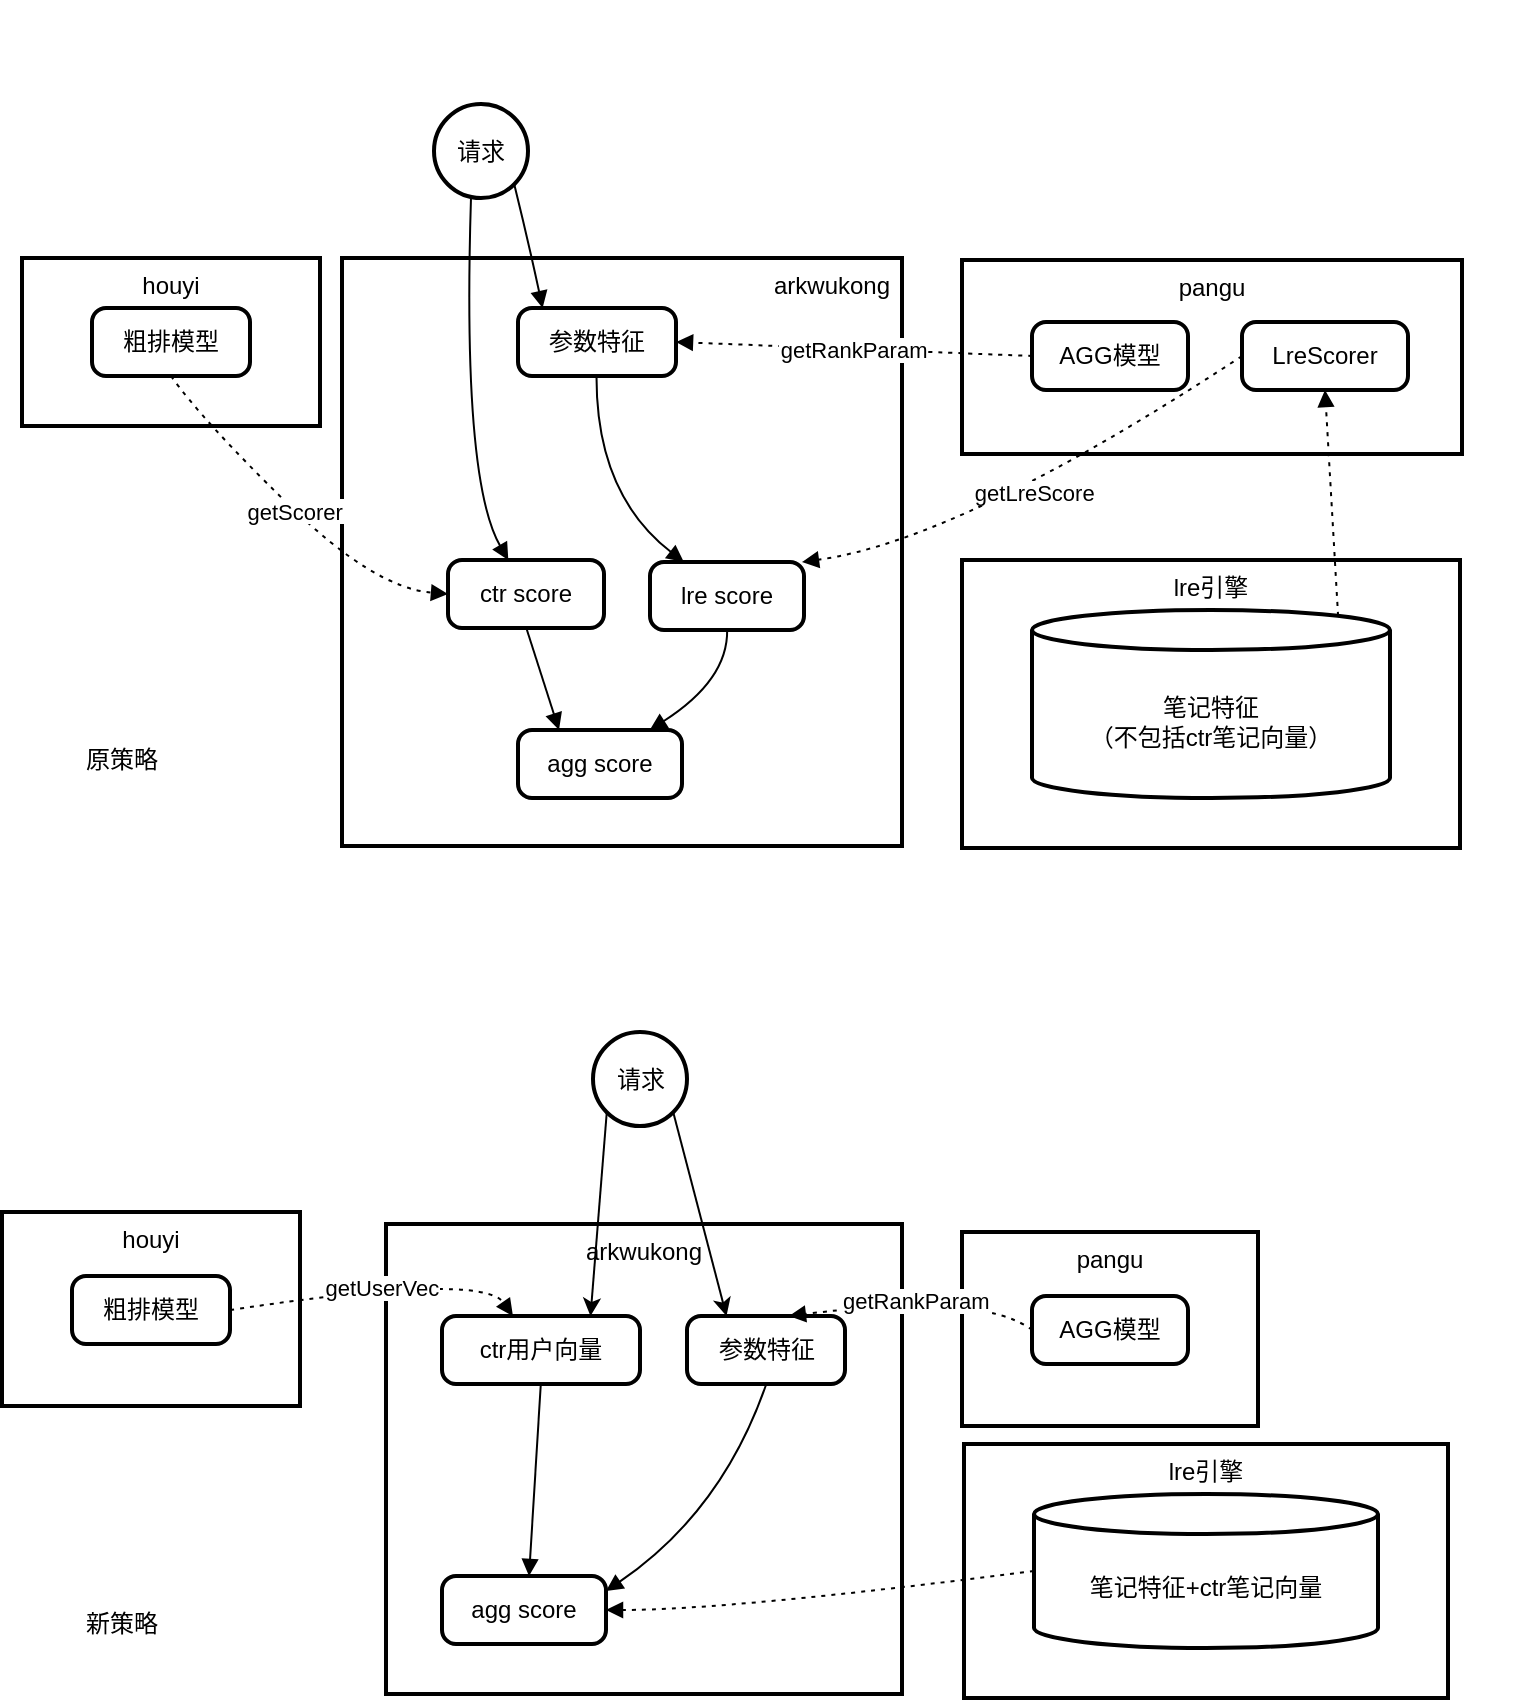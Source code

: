 <mxfile version="21.6.6" type="github">
  <diagram name="第 1 页" id="Y3rS6jlF4DCQzPHH1YYs">
    <mxGraphModel dx="1275" dy="801" grid="0" gridSize="10" guides="0" tooltips="1" connect="1" arrows="1" fold="1" page="0" pageScale="1" pageWidth="827" pageHeight="1169" math="0" shadow="0">
      <root>
        <mxCell id="0" />
        <mxCell id="1" parent="0" />
        <mxCell id="S99MwajducbPO6SArRKW-48" value="" style="group" vertex="1" connectable="0" parent="1">
          <mxGeometry x="100" y="250" width="751" height="424" as="geometry" />
        </mxCell>
        <mxCell id="S99MwajducbPO6SArRKW-9" value="agg score" style="rounded=1;absoluteArcSize=1;arcSize=14;whiteSpace=wrap;strokeWidth=2;" vertex="1" parent="S99MwajducbPO6SArRKW-48">
          <mxGeometry x="248" y="365" width="82" height="34" as="geometry" />
        </mxCell>
        <mxCell id="S99MwajducbPO6SArRKW-11" value="lre score" style="rounded=1;absoluteArcSize=1;arcSize=14;whiteSpace=wrap;strokeWidth=2;" vertex="1" parent="S99MwajducbPO6SArRKW-48">
          <mxGeometry x="314" y="281" width="77" height="34" as="geometry" />
        </mxCell>
        <mxCell id="S99MwajducbPO6SArRKW-12" value="参数特征" style="rounded=1;absoluteArcSize=1;arcSize=14;whiteSpace=wrap;strokeWidth=2;" vertex="1" parent="S99MwajducbPO6SArRKW-48">
          <mxGeometry x="248" y="154" width="79" height="34" as="geometry" />
        </mxCell>
        <mxCell id="S99MwajducbPO6SArRKW-16" value="" style="curved=1;startArrow=none;endArrow=block;exitX=0.502;exitY=0.991;entryX=-0.005;entryY=0.043;rounded=0;" edge="1" parent="S99MwajducbPO6SArRKW-48" target="S99MwajducbPO6SArRKW-9">
          <mxGeometry relative="1" as="geometry">
            <Array as="points">
              <mxPoint x="174" y="340" />
            </Array>
            <mxPoint x="174.175" y="315.0" as="sourcePoint" />
          </mxGeometry>
        </mxCell>
        <mxCell id="S99MwajducbPO6SArRKW-17" value="" style="curved=1;startArrow=none;endArrow=block;exitX=0.497;exitY=0.991;entryX=0.223;entryY=0.006;rounded=0;" edge="1" parent="S99MwajducbPO6SArRKW-48" source="S99MwajducbPO6SArRKW-12" target="S99MwajducbPO6SArRKW-11">
          <mxGeometry relative="1" as="geometry">
            <Array as="points">
              <mxPoint x="287" y="247" />
            </Array>
          </mxGeometry>
        </mxCell>
        <mxCell id="S99MwajducbPO6SArRKW-18" value="" style="curved=1;startArrow=none;endArrow=block;exitX=0.501;exitY=0.991;entryX=0.809;entryY=-0.009;rounded=0;" edge="1" parent="S99MwajducbPO6SArRKW-48" source="S99MwajducbPO6SArRKW-11" target="S99MwajducbPO6SArRKW-9">
          <mxGeometry relative="1" as="geometry">
            <Array as="points">
              <mxPoint x="353" y="340" />
            </Array>
          </mxGeometry>
        </mxCell>
        <mxCell id="S99MwajducbPO6SArRKW-30" value="                                                               arkwukong" style="whiteSpace=wrap;strokeWidth=2;verticalAlign=top;" vertex="1" parent="S99MwajducbPO6SArRKW-48">
          <mxGeometry x="160" y="129" width="280" height="294" as="geometry" />
        </mxCell>
        <mxCell id="S99MwajducbPO6SArRKW-31" value="agg score" style="rounded=1;absoluteArcSize=1;arcSize=14;whiteSpace=wrap;strokeWidth=2;" vertex="1" parent="S99MwajducbPO6SArRKW-48">
          <mxGeometry x="248" y="365" width="82" height="34" as="geometry" />
        </mxCell>
        <mxCell id="S99MwajducbPO6SArRKW-32" value="ctr score" style="rounded=1;absoluteArcSize=1;arcSize=14;whiteSpace=wrap;strokeWidth=2;" vertex="1" parent="S99MwajducbPO6SArRKW-48">
          <mxGeometry x="213" y="280" width="78" height="34" as="geometry" />
        </mxCell>
        <mxCell id="S99MwajducbPO6SArRKW-33" value="lre score" style="rounded=1;absoluteArcSize=1;arcSize=14;whiteSpace=wrap;strokeWidth=2;" vertex="1" parent="S99MwajducbPO6SArRKW-48">
          <mxGeometry x="314" y="281" width="77" height="34" as="geometry" />
        </mxCell>
        <mxCell id="S99MwajducbPO6SArRKW-34" value="参数特征" style="rounded=1;absoluteArcSize=1;arcSize=14;whiteSpace=wrap;strokeWidth=2;" vertex="1" parent="S99MwajducbPO6SArRKW-48">
          <mxGeometry x="248" y="154" width="79" height="34" as="geometry" />
        </mxCell>
        <mxCell id="S99MwajducbPO6SArRKW-35" value="请求" style="ellipse;aspect=fixed;strokeWidth=2;whiteSpace=wrap;" vertex="1" parent="S99MwajducbPO6SArRKW-48">
          <mxGeometry x="206" y="52" width="47" height="47" as="geometry" />
        </mxCell>
        <mxCell id="S99MwajducbPO6SArRKW-36" value="" style="curved=1;startArrow=none;endArrow=block;exitX=0.387;exitY=0.994;entryX=0.388;entryY=0.006;rounded=0;" edge="1" parent="S99MwajducbPO6SArRKW-48" source="S99MwajducbPO6SArRKW-35" target="S99MwajducbPO6SArRKW-32">
          <mxGeometry relative="1" as="geometry">
            <Array as="points">
              <mxPoint x="220" y="240" />
            </Array>
          </mxGeometry>
        </mxCell>
        <mxCell id="S99MwajducbPO6SArRKW-38" value="" style="curved=1;startArrow=none;endArrow=block;exitX=0.502;exitY=0.991;entryX=0.25;entryY=0;rounded=0;entryDx=0;entryDy=0;" edge="1" parent="S99MwajducbPO6SArRKW-48" source="S99MwajducbPO6SArRKW-32" target="S99MwajducbPO6SArRKW-31">
          <mxGeometry relative="1" as="geometry">
            <Array as="points" />
          </mxGeometry>
        </mxCell>
        <mxCell id="S99MwajducbPO6SArRKW-39" value="" style="curved=1;startArrow=none;endArrow=block;exitX=0.497;exitY=0.991;entryX=0.223;entryY=0.006;rounded=0;" edge="1" parent="S99MwajducbPO6SArRKW-48" source="S99MwajducbPO6SArRKW-34" target="S99MwajducbPO6SArRKW-33">
          <mxGeometry relative="1" as="geometry">
            <Array as="points">
              <mxPoint x="287" y="247" />
            </Array>
          </mxGeometry>
        </mxCell>
        <mxCell id="S99MwajducbPO6SArRKW-40" value="" style="curved=1;startArrow=none;endArrow=block;exitX=0.501;exitY=0.991;entryX=0.809;entryY=-0.009;rounded=0;" edge="1" parent="S99MwajducbPO6SArRKW-48" source="S99MwajducbPO6SArRKW-33" target="S99MwajducbPO6SArRKW-31">
          <mxGeometry relative="1" as="geometry">
            <Array as="points">
              <mxPoint x="353" y="340" />
            </Array>
          </mxGeometry>
        </mxCell>
        <mxCell id="S99MwajducbPO6SArRKW-45" value="" style="group" vertex="1" connectable="0" parent="S99MwajducbPO6SArRKW-48">
          <mxGeometry x="470" y="130" width="281" height="97" as="geometry" />
        </mxCell>
        <mxCell id="S99MwajducbPO6SArRKW-27" value="pangu" style="whiteSpace=wrap;strokeWidth=2;verticalAlign=top;" vertex="1" parent="S99MwajducbPO6SArRKW-45">
          <mxGeometry width="250" height="97" as="geometry" />
        </mxCell>
        <mxCell id="S99MwajducbPO6SArRKW-28" value="LreScorer" style="rounded=1;absoluteArcSize=1;arcSize=14;whiteSpace=wrap;strokeWidth=2;" vertex="1" parent="S99MwajducbPO6SArRKW-45">
          <mxGeometry x="140" y="31" width="83" height="34" as="geometry" />
        </mxCell>
        <mxCell id="S99MwajducbPO6SArRKW-29" value="AGG模型" style="rounded=1;absoluteArcSize=1;arcSize=14;whiteSpace=wrap;strokeWidth=2;" vertex="1" parent="S99MwajducbPO6SArRKW-45">
          <mxGeometry x="35" y="31" width="78" height="34" as="geometry" />
        </mxCell>
        <mxCell id="S99MwajducbPO6SArRKW-46" value="" style="group" vertex="1" connectable="0" parent="S99MwajducbPO6SArRKW-48">
          <mxGeometry x="470" y="280" width="249" height="144" as="geometry" />
        </mxCell>
        <mxCell id="S99MwajducbPO6SArRKW-23" value="lre引擎" style="whiteSpace=wrap;strokeWidth=2;verticalAlign=top;" vertex="1" parent="S99MwajducbPO6SArRKW-46">
          <mxGeometry width="249" height="144" as="geometry" />
        </mxCell>
        <mxCell id="S99MwajducbPO6SArRKW-24" value="笔记特征&#xa;（不包括ctr笔记向量）" style="shape=cylinder3;boundedLbl=1;backgroundOutline=1;size=10;strokeWidth=2;whiteSpace=wrap;" vertex="1" parent="S99MwajducbPO6SArRKW-46">
          <mxGeometry x="35" y="25" width="179" height="94" as="geometry" />
        </mxCell>
        <mxCell id="S99MwajducbPO6SArRKW-41" value="getLreScore" style="curved=1;dashed=1;dashPattern=2 3;startArrow=none;endArrow=block;entryX=0.981;entryY=0.006;rounded=0;exitX=0;exitY=0.5;exitDx=0;exitDy=0;" edge="1" parent="S99MwajducbPO6SArRKW-48" source="S99MwajducbPO6SArRKW-28" target="S99MwajducbPO6SArRKW-33">
          <mxGeometry x="-0.001" relative="1" as="geometry">
            <Array as="points">
              <mxPoint x="470" y="270" />
            </Array>
            <mxPoint x="660" y="250" as="sourcePoint" />
            <mxPoint as="offset" />
          </mxGeometry>
        </mxCell>
        <mxCell id="S99MwajducbPO6SArRKW-42" value="getRankParam" style="curved=1;dashed=1;dashPattern=2 3;startArrow=none;endArrow=block;exitX=0;exitY=0.5;entryX=1;entryY=0.5;rounded=0;exitDx=0;exitDy=0;entryDx=0;entryDy=0;" edge="1" parent="S99MwajducbPO6SArRKW-48" source="S99MwajducbPO6SArRKW-29" target="S99MwajducbPO6SArRKW-34">
          <mxGeometry relative="1" as="geometry">
            <Array as="points" />
          </mxGeometry>
        </mxCell>
        <mxCell id="S99MwajducbPO6SArRKW-44" value="" style="curved=1;dashed=1;dashPattern=2 3;startArrow=none;endArrow=block;exitX=0.855;exitY=0;entryX=0.5;entryY=1;rounded=0;entryDx=0;entryDy=0;exitDx=0;exitDy=2.9;exitPerimeter=0;" edge="1" parent="S99MwajducbPO6SArRKW-48" source="S99MwajducbPO6SArRKW-24" target="S99MwajducbPO6SArRKW-28">
          <mxGeometry relative="1" as="geometry">
            <Array as="points" />
          </mxGeometry>
        </mxCell>
        <mxCell id="S99MwajducbPO6SArRKW-15" value="" style="curved=1;startArrow=none;endArrow=block;exitX=1;exitY=1;entryX=0.16;entryY=0.006;rounded=0;exitDx=0;exitDy=0;" edge="1" parent="S99MwajducbPO6SArRKW-48" source="S99MwajducbPO6SArRKW-35" target="S99MwajducbPO6SArRKW-12">
          <mxGeometry relative="1" as="geometry">
            <Array as="points">
              <mxPoint x="253" y="120" />
            </Array>
            <mxPoint x="176.419" y="26.44" as="sourcePoint" />
          </mxGeometry>
        </mxCell>
        <mxCell id="S99MwajducbPO6SArRKW-47" value="" style="group" vertex="1" connectable="0" parent="S99MwajducbPO6SArRKW-48">
          <mxGeometry y="129" width="149" height="84" as="geometry" />
        </mxCell>
        <mxCell id="S99MwajducbPO6SArRKW-3" value="houyi" style="whiteSpace=wrap;strokeWidth=2;verticalAlign=top;" vertex="1" parent="S99MwajducbPO6SArRKW-47">
          <mxGeometry width="149" height="84" as="geometry" />
        </mxCell>
        <mxCell id="S99MwajducbPO6SArRKW-26" value="粗排模型" style="rounded=1;absoluteArcSize=1;arcSize=14;whiteSpace=wrap;strokeWidth=2;" vertex="1" parent="S99MwajducbPO6SArRKW-47">
          <mxGeometry x="35" y="25" width="79" height="34" as="geometry" />
        </mxCell>
        <mxCell id="S99MwajducbPO6SArRKW-43" value="getScorer" style="curved=1;dashed=1;dashPattern=2 3;startArrow=none;endArrow=block;exitX=0.5;exitY=0.991;entryX=0;entryY=0.5;rounded=0;entryDx=0;entryDy=0;" edge="1" parent="S99MwajducbPO6SArRKW-48" source="S99MwajducbPO6SArRKW-26" target="S99MwajducbPO6SArRKW-32">
          <mxGeometry relative="1" as="geometry">
            <Array as="points">
              <mxPoint x="90" y="210" />
              <mxPoint x="176" y="294" />
            </Array>
          </mxGeometry>
        </mxCell>
        <mxCell id="S99MwajducbPO6SArRKW-73" value="原策略" style="text;html=1;strokeColor=none;fillColor=none;align=center;verticalAlign=middle;whiteSpace=wrap;rounded=0;" vertex="1" parent="S99MwajducbPO6SArRKW-48">
          <mxGeometry x="20" y="365" width="60" height="30" as="geometry" />
        </mxCell>
        <mxCell id="S99MwajducbPO6SArRKW-72" value="" style="group" vertex="1" connectable="0" parent="1">
          <mxGeometry x="90" y="766" width="723" height="333" as="geometry" />
        </mxCell>
        <mxCell id="S99MwajducbPO6SArRKW-55" value="arkwukong" style="whiteSpace=wrap;strokeWidth=2;verticalAlign=top;" vertex="1" parent="S99MwajducbPO6SArRKW-72">
          <mxGeometry x="192" y="96" width="258" height="235" as="geometry" />
        </mxCell>
        <mxCell id="S99MwajducbPO6SArRKW-56" value="agg score" style="rounded=1;absoluteArcSize=1;arcSize=14;whiteSpace=wrap;strokeWidth=2;" vertex="1" parent="S99MwajducbPO6SArRKW-72">
          <mxGeometry x="220" y="272" width="82" height="34" as="geometry" />
        </mxCell>
        <mxCell id="S99MwajducbPO6SArRKW-57" value="ctr用户向量" style="rounded=1;absoluteArcSize=1;arcSize=14;whiteSpace=wrap;strokeWidth=2;" vertex="1" parent="S99MwajducbPO6SArRKW-72">
          <mxGeometry x="220" y="142" width="99" height="34" as="geometry" />
        </mxCell>
        <mxCell id="S99MwajducbPO6SArRKW-58" value="参数特征" style="rounded=1;absoluteArcSize=1;arcSize=14;whiteSpace=wrap;strokeWidth=2;" vertex="1" parent="S99MwajducbPO6SArRKW-72">
          <mxGeometry x="342.5" y="142" width="79" height="34" as="geometry" />
        </mxCell>
        <mxCell id="S99MwajducbPO6SArRKW-70" style="rounded=0;orthogonalLoop=1;jettySize=auto;html=1;exitX=0;exitY=1;exitDx=0;exitDy=0;entryX=0.75;entryY=0;entryDx=0;entryDy=0;" edge="1" parent="S99MwajducbPO6SArRKW-72" source="S99MwajducbPO6SArRKW-59" target="S99MwajducbPO6SArRKW-57">
          <mxGeometry relative="1" as="geometry" />
        </mxCell>
        <mxCell id="S99MwajducbPO6SArRKW-71" style="rounded=0;orthogonalLoop=1;jettySize=auto;html=1;exitX=1;exitY=1;exitDx=0;exitDy=0;entryX=0.25;entryY=0;entryDx=0;entryDy=0;" edge="1" parent="S99MwajducbPO6SArRKW-72" source="S99MwajducbPO6SArRKW-59" target="S99MwajducbPO6SArRKW-58">
          <mxGeometry relative="1" as="geometry" />
        </mxCell>
        <mxCell id="S99MwajducbPO6SArRKW-59" value="请求" style="ellipse;aspect=fixed;strokeWidth=2;whiteSpace=wrap;" vertex="1" parent="S99MwajducbPO6SArRKW-72">
          <mxGeometry x="295.5" width="47" height="47" as="geometry" />
        </mxCell>
        <mxCell id="S99MwajducbPO6SArRKW-62" value="" style="curved=1;startArrow=none;endArrow=block;exitX=0.499;exitY=0.991;entryX=0.53;entryY=0.012;rounded=0;" edge="1" parent="S99MwajducbPO6SArRKW-72" source="S99MwajducbPO6SArRKW-57" target="S99MwajducbPO6SArRKW-56">
          <mxGeometry relative="1" as="geometry">
            <Array as="points" />
          </mxGeometry>
        </mxCell>
        <mxCell id="S99MwajducbPO6SArRKW-63" value="" style="curved=1;startArrow=none;endArrow=block;exitX=0.502;exitY=0.991;entryX=1.007;entryY=0.218;rounded=0;" edge="1" parent="S99MwajducbPO6SArRKW-72" source="S99MwajducbPO6SArRKW-58" target="S99MwajducbPO6SArRKW-56">
          <mxGeometry relative="1" as="geometry">
            <Array as="points">
              <mxPoint x="360" y="240" />
            </Array>
          </mxGeometry>
        </mxCell>
        <mxCell id="S99MwajducbPO6SArRKW-67" value="" style="group" vertex="1" connectable="0" parent="S99MwajducbPO6SArRKW-72">
          <mxGeometry y="90" width="149" height="97" as="geometry" />
        </mxCell>
        <mxCell id="S99MwajducbPO6SArRKW-51" value="houyi" style="whiteSpace=wrap;strokeWidth=2;verticalAlign=top;" vertex="1" parent="S99MwajducbPO6SArRKW-67">
          <mxGeometry width="149" height="97" as="geometry" />
        </mxCell>
        <mxCell id="S99MwajducbPO6SArRKW-52" value="粗排模型" style="rounded=1;absoluteArcSize=1;arcSize=14;whiteSpace=wrap;strokeWidth=2;" vertex="1" parent="S99MwajducbPO6SArRKW-67">
          <mxGeometry x="35" y="32" width="79" height="34" as="geometry" />
        </mxCell>
        <mxCell id="S99MwajducbPO6SArRKW-68" value="" style="group" vertex="1" connectable="0" parent="S99MwajducbPO6SArRKW-72">
          <mxGeometry x="481" y="206" width="242" height="127" as="geometry" />
        </mxCell>
        <mxCell id="S99MwajducbPO6SArRKW-49" value="lre引擎" style="whiteSpace=wrap;strokeWidth=2;verticalAlign=top;" vertex="1" parent="S99MwajducbPO6SArRKW-68">
          <mxGeometry width="242" height="127" as="geometry" />
        </mxCell>
        <mxCell id="S99MwajducbPO6SArRKW-50" value="笔记特征+ctr笔记向量" style="shape=cylinder3;boundedLbl=1;backgroundOutline=1;size=10;strokeWidth=2;whiteSpace=wrap;" vertex="1" parent="S99MwajducbPO6SArRKW-68">
          <mxGeometry x="35" y="25" width="172" height="77" as="geometry" />
        </mxCell>
        <mxCell id="S99MwajducbPO6SArRKW-66" value="" style="curved=1;dashed=1;dashPattern=2 3;startArrow=none;endArrow=block;exitX=0;exitY=0.5;entryX=1;entryY=0.5;rounded=0;exitDx=0;exitDy=0;exitPerimeter=0;entryDx=0;entryDy=0;" edge="1" parent="S99MwajducbPO6SArRKW-72" source="S99MwajducbPO6SArRKW-50" target="S99MwajducbPO6SArRKW-56">
          <mxGeometry relative="1" as="geometry">
            <Array as="points">
              <mxPoint x="364" y="289" />
            </Array>
          </mxGeometry>
        </mxCell>
        <mxCell id="S99MwajducbPO6SArRKW-65" value="getUserVec" style="curved=1;dashed=1;dashPattern=2 3;startArrow=none;endArrow=block;exitX=1;exitY=0.5;entryX=0.36;entryY=0.006;rounded=0;exitDx=0;exitDy=0;" edge="1" parent="S99MwajducbPO6SArRKW-72" source="S99MwajducbPO6SArRKW-52" target="S99MwajducbPO6SArRKW-57">
          <mxGeometry relative="1" as="geometry">
            <Array as="points">
              <mxPoint x="240" y="120" />
            </Array>
          </mxGeometry>
        </mxCell>
        <mxCell id="S99MwajducbPO6SArRKW-69" value="" style="group" vertex="1" connectable="0" parent="S99MwajducbPO6SArRKW-72">
          <mxGeometry x="480" y="100" width="148" height="97" as="geometry" />
        </mxCell>
        <mxCell id="S99MwajducbPO6SArRKW-53" value="pangu" style="whiteSpace=wrap;strokeWidth=2;verticalAlign=top;" vertex="1" parent="S99MwajducbPO6SArRKW-69">
          <mxGeometry width="148" height="97" as="geometry" />
        </mxCell>
        <mxCell id="S99MwajducbPO6SArRKW-54" value="AGG模型" style="rounded=1;absoluteArcSize=1;arcSize=14;whiteSpace=wrap;strokeWidth=2;" vertex="1" parent="S99MwajducbPO6SArRKW-69">
          <mxGeometry x="35" y="32" width="78" height="34" as="geometry" />
        </mxCell>
        <mxCell id="S99MwajducbPO6SArRKW-64" value="getRankParam" style="curved=1;dashed=1;dashPattern=2 3;startArrow=none;endArrow=block;exitX=0;exitY=0.5;entryX=0.643;entryY=0.006;rounded=0;exitDx=0;exitDy=0;" edge="1" parent="S99MwajducbPO6SArRKW-72" source="S99MwajducbPO6SArRKW-54" target="S99MwajducbPO6SArRKW-58">
          <mxGeometry relative="1" as="geometry">
            <Array as="points">
              <mxPoint x="490" y="130" />
            </Array>
          </mxGeometry>
        </mxCell>
        <mxCell id="S99MwajducbPO6SArRKW-74" value="新策略" style="text;html=1;strokeColor=none;fillColor=none;align=center;verticalAlign=middle;whiteSpace=wrap;rounded=0;" vertex="1" parent="S99MwajducbPO6SArRKW-72">
          <mxGeometry x="30" y="281" width="60" height="30" as="geometry" />
        </mxCell>
      </root>
    </mxGraphModel>
  </diagram>
</mxfile>
